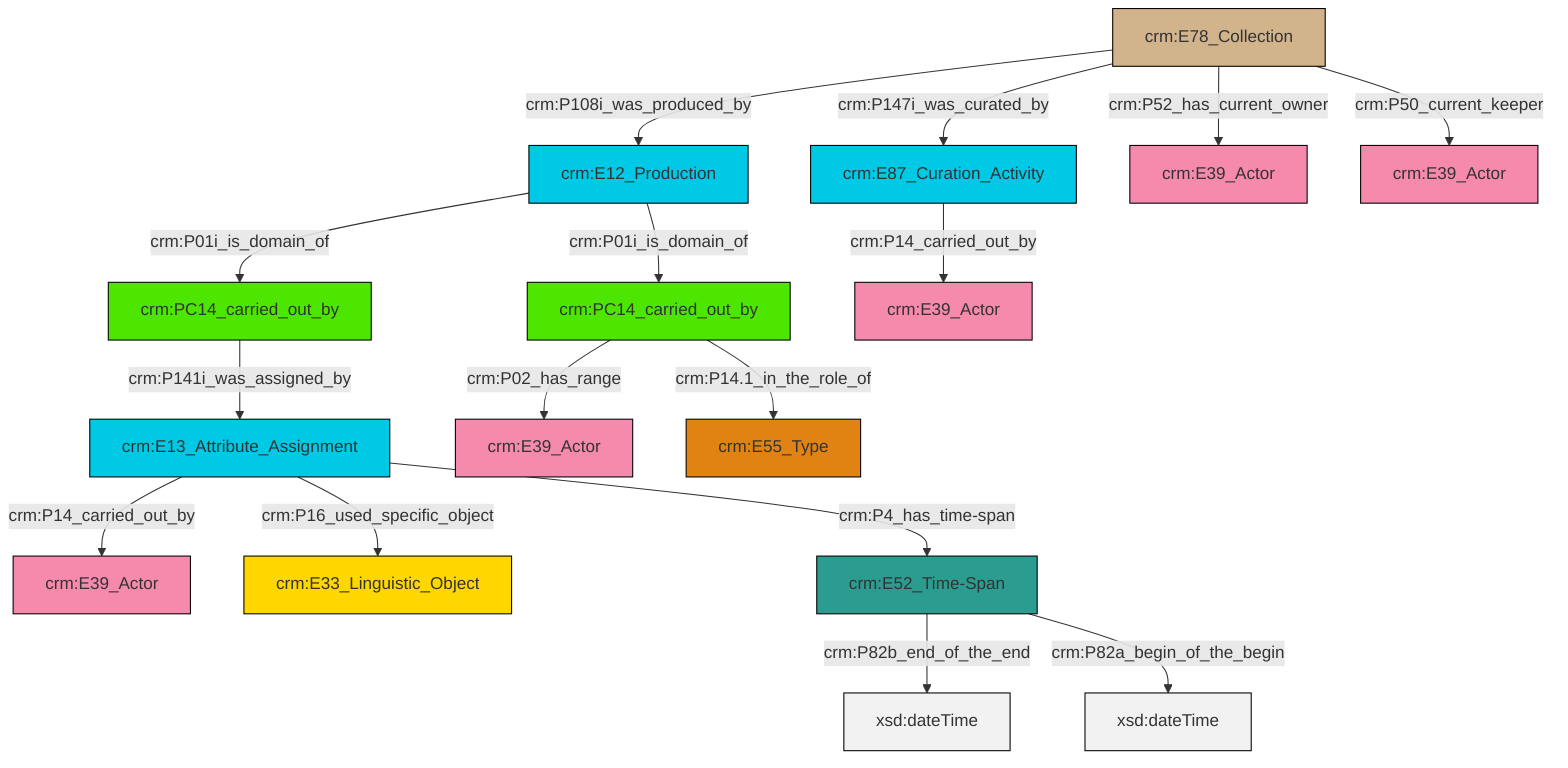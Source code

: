 graph TD
classDef Literal fill:#f2f2f2,stroke:#000000;
classDef CRM_Entity fill:#FFFFFF,stroke:#000000;
classDef Temporal_Entity fill:#00C9E6, stroke:#000000;
classDef Type fill:#E18312, stroke:#000000;
classDef Time-Span fill:#2C9C91, stroke:#000000;
classDef Appellation fill:#FFEB7F, stroke:#000000;
classDef Place fill:#008836, stroke:#000000;
classDef Persistent_Item fill:#B266B2, stroke:#000000;
classDef Conceptual_Object fill:#FFD700, stroke:#000000;
classDef Physical_Thing fill:#D2B48C, stroke:#000000;
classDef Actor fill:#f58aad, stroke:#000000;
classDef PC_Classes fill:#4ce600, stroke:#000000;
classDef Multi fill:#cccccc,stroke:#000000;

0["crm:E13_Attribute_Assignment"]:::Temporal_Entity -->|crm:P14_carried_out_by| 1["crm:E39_Actor"]:::Actor
11["crm:PC14_carried_out_by"]:::PC_Classes -->|crm:P02_has_range| 4["crm:E39_Actor"]:::Actor
13["crm:PC14_carried_out_by"]:::PC_Classes -->|crm:P141i_was_assigned_by| 0["crm:E13_Attribute_Assignment"]:::Temporal_Entity
2["crm:E78_Collection"]:::Physical_Thing -->|crm:P52_has_current_owner| 19["crm:E39_Actor"]:::Actor
21["crm:E52_Time-Span"]:::Time-Span -->|crm:P82b_end_of_the_end| 26[xsd:dateTime]:::Literal
0["crm:E13_Attribute_Assignment"]:::Temporal_Entity -->|crm:P16_used_specific_object| 7["crm:E33_Linguistic_Object"]:::Conceptual_Object
14["crm:E12_Production"]:::Temporal_Entity -->|crm:P01i_is_domain_of| 13["crm:PC14_carried_out_by"]:::PC_Classes
2["crm:E78_Collection"]:::Physical_Thing -->|crm:P108i_was_produced_by| 14["crm:E12_Production"]:::Temporal_Entity
9["crm:E87_Curation_Activity"]:::Temporal_Entity -->|crm:P14_carried_out_by| 16["crm:E39_Actor"]:::Actor
11["crm:PC14_carried_out_by"]:::PC_Classes -->|crm:P14.1_in_the_role_of| 27["crm:E55_Type"]:::Type
2["crm:E78_Collection"]:::Physical_Thing -->|crm:P50_current_keeper| 23["crm:E39_Actor"]:::Actor
21["crm:E52_Time-Span"]:::Time-Span -->|crm:P82a_begin_of_the_begin| 28[xsd:dateTime]:::Literal
0["crm:E13_Attribute_Assignment"]:::Temporal_Entity -->|crm:P4_has_time-span| 21["crm:E52_Time-Span"]:::Time-Span
2["crm:E78_Collection"]:::Physical_Thing -->|crm:P147i_was_curated_by| 9["crm:E87_Curation_Activity"]:::Temporal_Entity
14["crm:E12_Production"]:::Temporal_Entity -->|crm:P01i_is_domain_of| 11["crm:PC14_carried_out_by"]:::PC_Classes